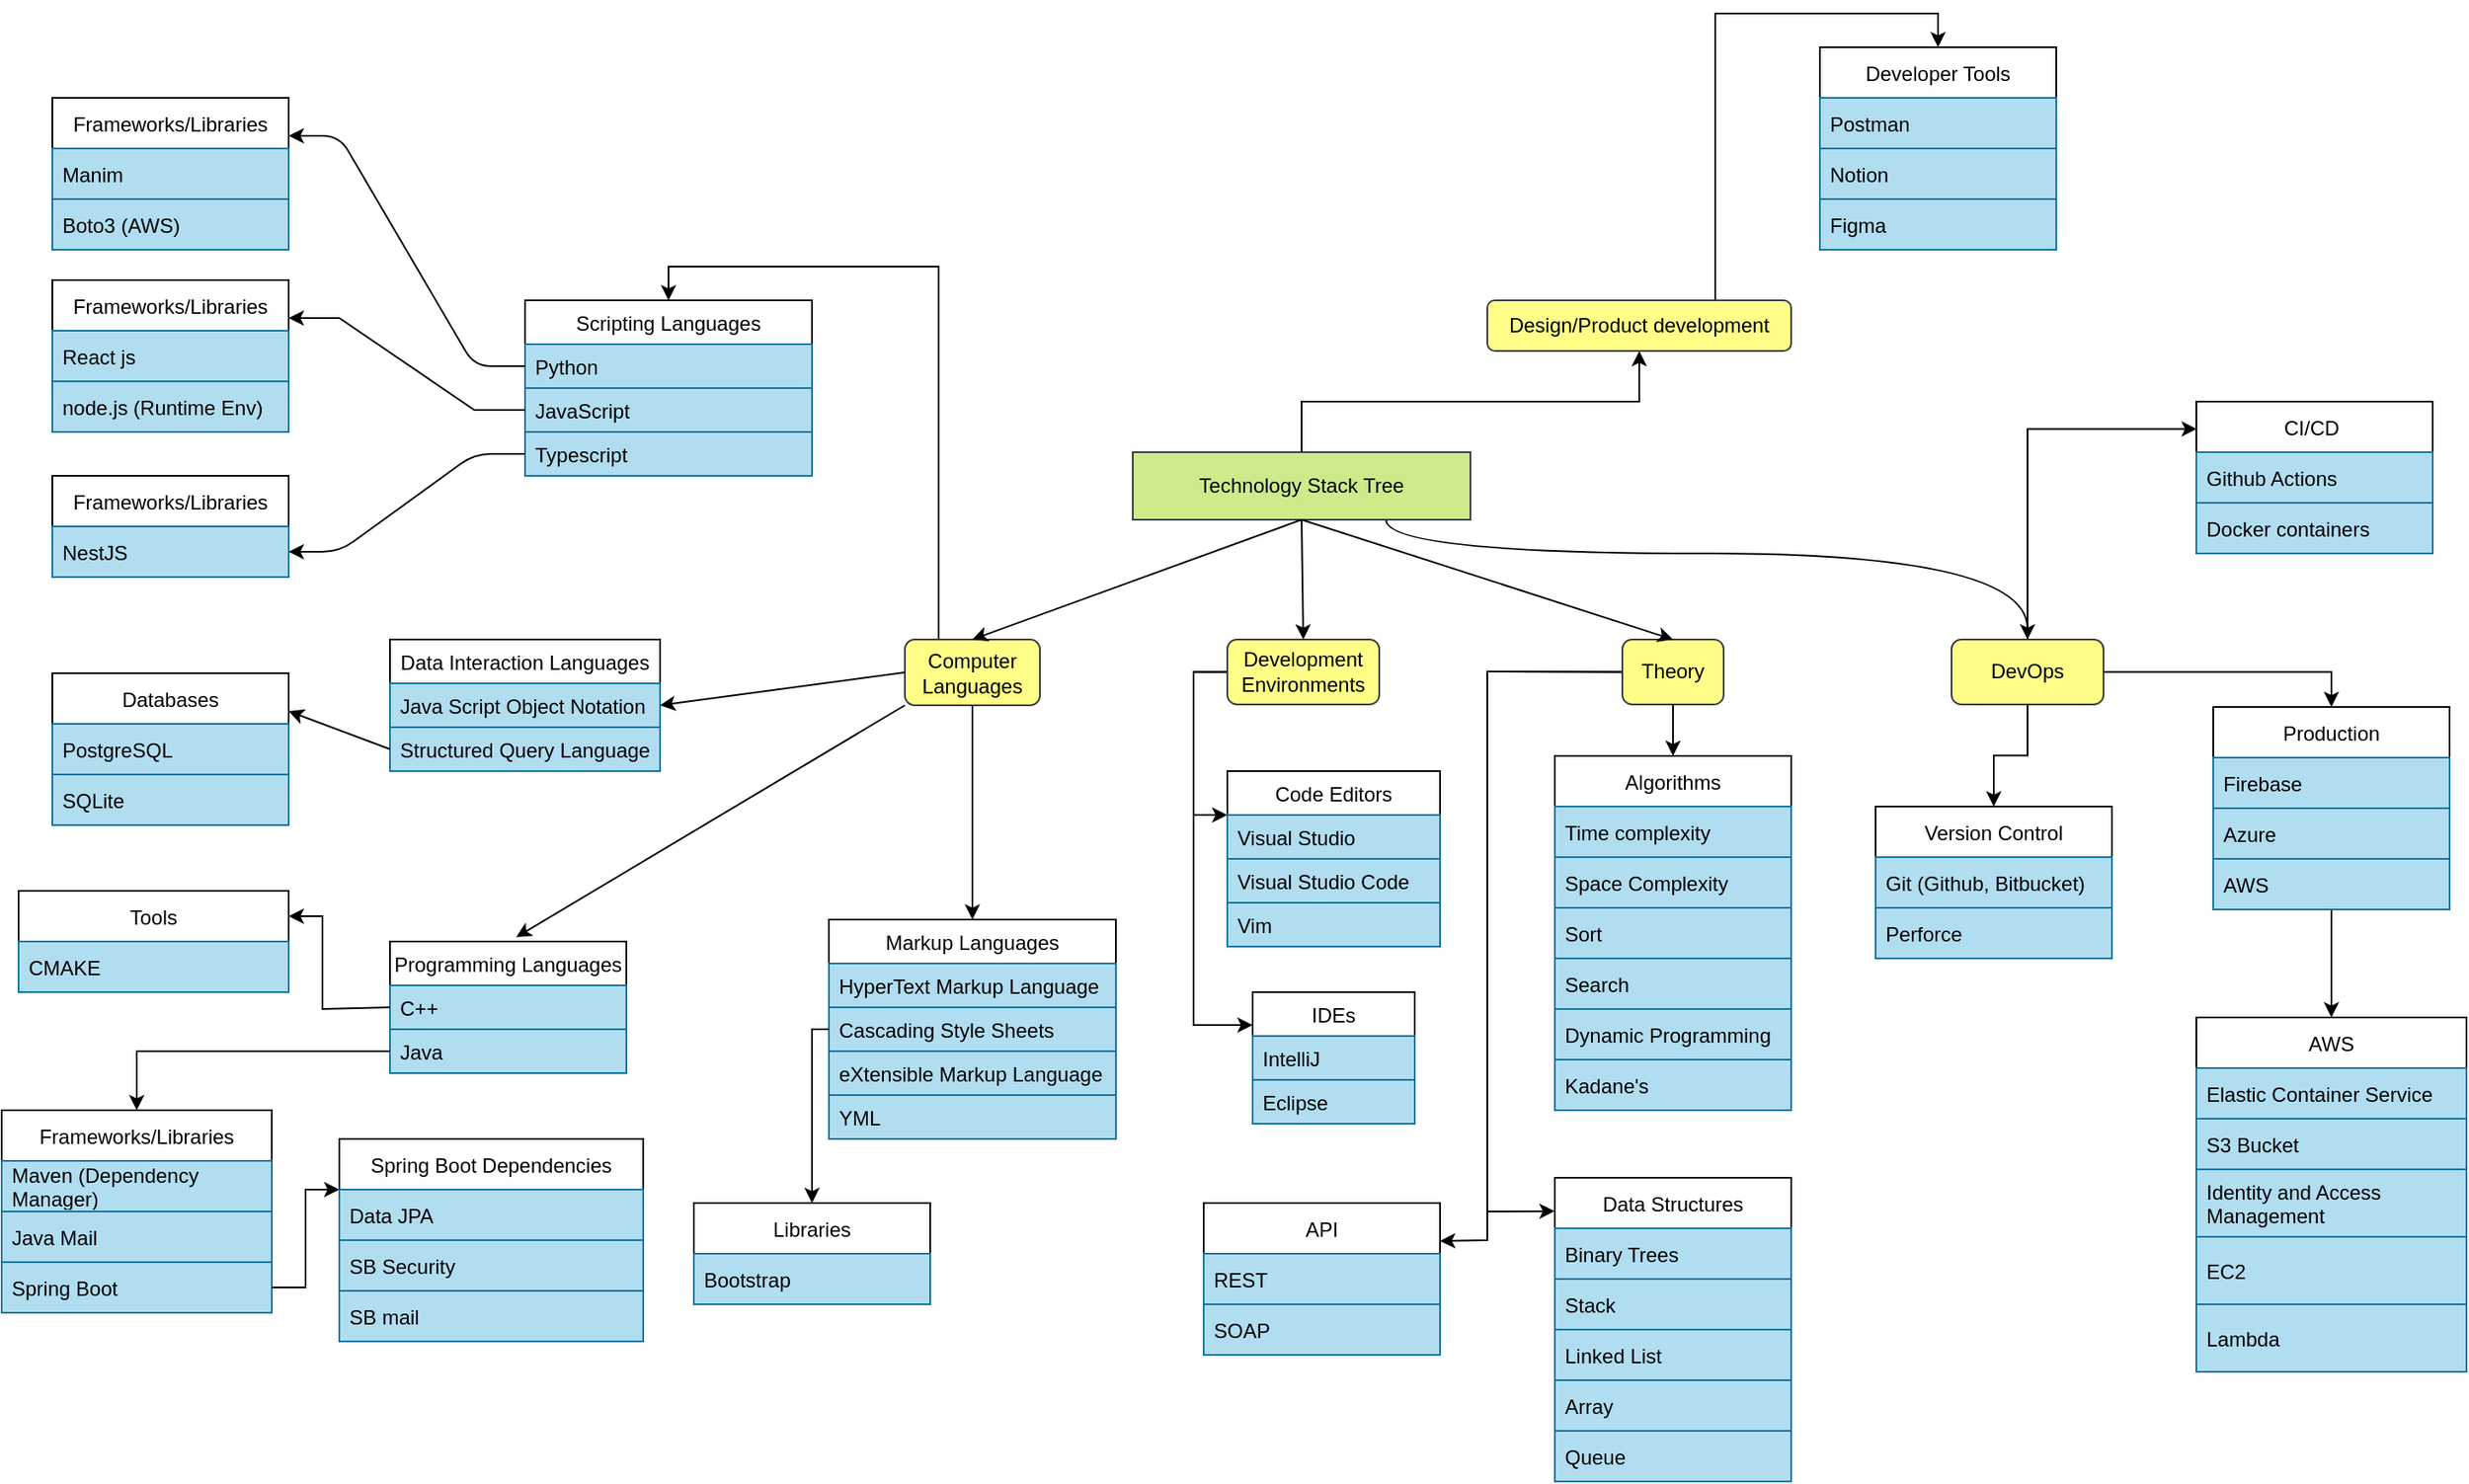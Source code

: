 <mxfile version="20.3.0" type="device"><diagram id="82N9MPrQVt-TY8bNo4nY" name="Page-1"><mxGraphModel dx="1709" dy="1717" grid="1" gridSize="10" guides="1" tooltips="1" connect="1" arrows="0" fold="1" page="1" pageScale="1" pageWidth="827" pageHeight="1169" background="#FFFFFF" math="0" shadow="0"><root><mxCell id="0"/><mxCell id="1" parent="0"/><mxCell id="26" style="rounded=0;html=1;exitX=0.75;exitY=1;exitDx=0;exitDy=0;entryX=0.5;entryY=0;entryDx=0;entryDy=0;edgeStyle=orthogonalEdgeStyle;elbow=vertical;curved=1;" parent="1" source="ViCr6zseQkDJl_1wnjuH-4" target="25" edge="1"><mxGeometry relative="1" as="geometry"><Array as="points"><mxPoint x="430" y="170"/><mxPoint x="810" y="170"/></Array></mxGeometry></mxCell><mxCell id="ulAnWEz5rECNQ_zxY7iB-58" style="edgeStyle=orthogonalEdgeStyle;rounded=0;orthogonalLoop=1;jettySize=auto;html=1;exitX=0.5;exitY=0;exitDx=0;exitDy=0;entryX=0.5;entryY=1;entryDx=0;entryDy=0;" edge="1" parent="1" source="ViCr6zseQkDJl_1wnjuH-4" target="ulAnWEz5rECNQ_zxY7iB-57"><mxGeometry relative="1" as="geometry"/></mxCell><mxCell id="ViCr6zseQkDJl_1wnjuH-4" value="Technology Stack Tree" style="rounded=0;whiteSpace=wrap;html=1;fillColor=#cdeb8b;strokeColor=#36393d;" parent="1" vertex="1"><mxGeometry x="280" y="110" width="200" height="40" as="geometry"/></mxCell><mxCell id="dfozAG4gXTokBSc6-j4C-2" value="Computer Languages" style="rounded=1;whiteSpace=wrap;html=1;fillColor=#ffff88;strokeColor=#36393d;" parent="1" vertex="1"><mxGeometry x="145" y="221" width="80" height="39" as="geometry"/></mxCell><mxCell id="GoO39RZeHmXej-0sUrcj-37" style="edgeStyle=orthogonalEdgeStyle;rounded=0;orthogonalLoop=1;jettySize=auto;html=1;exitX=0;exitY=0.5;exitDx=0;exitDy=0;entryX=0;entryY=0.25;entryDx=0;entryDy=0;" parent="1" source="dfozAG4gXTokBSc6-j4C-3" target="GoO39RZeHmXej-0sUrcj-29" edge="1"><mxGeometry relative="1" as="geometry"/></mxCell><mxCell id="GoO39RZeHmXej-0sUrcj-38" style="edgeStyle=orthogonalEdgeStyle;rounded=0;orthogonalLoop=1;jettySize=auto;html=1;exitX=0;exitY=0.5;exitDx=0;exitDy=0;entryX=0;entryY=0.25;entryDx=0;entryDy=0;" parent="1" source="dfozAG4gXTokBSc6-j4C-3" target="GoO39RZeHmXej-0sUrcj-26" edge="1"><mxGeometry relative="1" as="geometry"/></mxCell><mxCell id="dfozAG4gXTokBSc6-j4C-3" value="Development Environments" style="rounded=1;whiteSpace=wrap;html=1;fillColor=#ffff88;strokeColor=#36393d;" parent="1" vertex="1"><mxGeometry x="336" y="221" width="90" height="38.5" as="geometry"/></mxCell><mxCell id="dfozAG4gXTokBSc6-j4C-4" value="" style="endArrow=classic;html=1;rounded=0;entryX=0.5;entryY=0;entryDx=0;entryDy=0;exitX=0.5;exitY=1;exitDx=0;exitDy=0;" parent="1" source="ViCr6zseQkDJl_1wnjuH-4" target="dfozAG4gXTokBSc6-j4C-2" edge="1"><mxGeometry width="50" height="50" relative="1" as="geometry"><mxPoint x="390" y="240" as="sourcePoint"/><mxPoint x="440" y="190" as="targetPoint"/></mxGeometry></mxCell><mxCell id="GoO39RZeHmXej-0sUrcj-1" value="Markup Languages" style="swimlane;fontStyle=0;childLayout=stackLayout;horizontal=1;startSize=26;fillColor=default;horizontalStack=0;resizeParent=1;resizeParentMax=0;resizeLast=0;collapsible=1;marginBottom=0;" parent="1" vertex="1"><mxGeometry x="100" y="387" width="170" height="130" as="geometry"/></mxCell><mxCell id="GoO39RZeHmXej-0sUrcj-2" value="HyperText Markup Language" style="text;strokeColor=#10739e;fillColor=#b1ddf0;align=left;verticalAlign=top;spacingLeft=4;spacingRight=4;overflow=hidden;rotatable=0;points=[[0,0.5],[1,0.5]];portConstraint=eastwest;" parent="GoO39RZeHmXej-0sUrcj-1" vertex="1"><mxGeometry y="26" width="170" height="26" as="geometry"/></mxCell><mxCell id="GoO39RZeHmXej-0sUrcj-3" value="Cascading Style Sheets" style="text;strokeColor=#10739e;fillColor=#b1ddf0;align=left;verticalAlign=top;spacingLeft=4;spacingRight=4;overflow=hidden;rotatable=0;points=[[0,0.5],[1,0.5]];portConstraint=eastwest;" parent="GoO39RZeHmXej-0sUrcj-1" vertex="1"><mxGeometry y="52" width="170" height="26" as="geometry"/></mxCell><mxCell id="GoO39RZeHmXej-0sUrcj-4" value="eXtensible Markup Language" style="text;strokeColor=#10739e;fillColor=#b1ddf0;align=left;verticalAlign=top;spacingLeft=4;spacingRight=4;overflow=hidden;rotatable=0;points=[[0,0.5],[1,0.5]];portConstraint=eastwest;" parent="GoO39RZeHmXej-0sUrcj-1" vertex="1"><mxGeometry y="78" width="170" height="26" as="geometry"/></mxCell><mxCell id="85nemGaO7belz47YgRt_-84" value="YML" style="text;strokeColor=#10739e;fillColor=#b1ddf0;align=left;verticalAlign=top;spacingLeft=4;spacingRight=4;overflow=hidden;rotatable=0;points=[[0,0.5],[1,0.5]];portConstraint=eastwest;" parent="GoO39RZeHmXej-0sUrcj-1" vertex="1"><mxGeometry y="104" width="170" height="26" as="geometry"/></mxCell><mxCell id="GoO39RZeHmXej-0sUrcj-10" value="Programming Languages" style="swimlane;fontStyle=0;childLayout=stackLayout;horizontal=1;startSize=26;fillColor=default;horizontalStack=0;resizeParent=1;resizeParentMax=0;resizeLast=0;collapsible=1;marginBottom=0;" parent="1" vertex="1"><mxGeometry x="-160" y="400" width="140" height="78" as="geometry"><mxRectangle x="-60" y="300" width="170" height="26" as="alternateBounds"/></mxGeometry></mxCell><mxCell id="GoO39RZeHmXej-0sUrcj-11" value="C++" style="text;strokeColor=#10739e;fillColor=#b1ddf0;align=left;verticalAlign=top;spacingLeft=4;spacingRight=4;overflow=hidden;rotatable=0;points=[[0,0.5],[1,0.5]];portConstraint=eastwest;" parent="GoO39RZeHmXej-0sUrcj-10" vertex="1"><mxGeometry y="26" width="140" height="26" as="geometry"/></mxCell><mxCell id="GoO39RZeHmXej-0sUrcj-12" value="Java" style="text;strokeColor=#10739e;fillColor=#b1ddf0;align=left;verticalAlign=top;spacingLeft=4;spacingRight=4;overflow=hidden;rotatable=0;points=[[0,0.5],[1,0.5]];portConstraint=eastwest;" parent="GoO39RZeHmXej-0sUrcj-10" vertex="1"><mxGeometry y="52" width="140" height="26" as="geometry"/></mxCell><mxCell id="GoO39RZeHmXej-0sUrcj-14" value="Scripting Languages" style="swimlane;fontStyle=0;childLayout=stackLayout;horizontal=1;startSize=26;fillColor=default;horizontalStack=0;resizeParent=1;resizeParentMax=0;resizeLast=0;collapsible=1;marginBottom=0;" parent="1" vertex="1"><mxGeometry x="-80" y="20" width="170" height="104" as="geometry"/></mxCell><mxCell id="GoO39RZeHmXej-0sUrcj-15" value="Python" style="text;strokeColor=#10739e;fillColor=#b1ddf0;align=left;verticalAlign=top;spacingLeft=4;spacingRight=4;overflow=hidden;rotatable=0;points=[[0,0.5],[1,0.5]];portConstraint=eastwest;" parent="GoO39RZeHmXej-0sUrcj-14" vertex="1"><mxGeometry y="26" width="170" height="26" as="geometry"/></mxCell><mxCell id="GoO39RZeHmXej-0sUrcj-16" value="JavaScript" style="text;strokeColor=#10739e;fillColor=#b1ddf0;align=left;verticalAlign=top;spacingLeft=4;spacingRight=4;overflow=hidden;rotatable=0;points=[[0,0.5],[1,0.5]];portConstraint=eastwest;" parent="GoO39RZeHmXej-0sUrcj-14" vertex="1"><mxGeometry y="52" width="170" height="26" as="geometry"/></mxCell><mxCell id="11" value="Typescript" style="text;strokeColor=#10739e;fillColor=#b1ddf0;align=left;verticalAlign=top;spacingLeft=4;spacingRight=4;overflow=hidden;rotatable=0;points=[[0,0.5],[1,0.5]];portConstraint=eastwest;" parent="GoO39RZeHmXej-0sUrcj-14" vertex="1"><mxGeometry y="78" width="170" height="26" as="geometry"/></mxCell><mxCell id="GoO39RZeHmXej-0sUrcj-21" value="Data Interaction Languages" style="swimlane;fontStyle=0;childLayout=stackLayout;horizontal=1;startSize=26;fillColor=default;horizontalStack=0;resizeParent=1;resizeParentMax=0;resizeLast=0;collapsible=1;marginBottom=0;" parent="1" vertex="1"><mxGeometry x="-160" y="221" width="160" height="78" as="geometry"/></mxCell><mxCell id="GoO39RZeHmXej-0sUrcj-22" value="Java Script Object Notation" style="text;strokeColor=#10739e;fillColor=#b1ddf0;align=left;verticalAlign=top;spacingLeft=4;spacingRight=4;overflow=hidden;rotatable=0;points=[[0,0.5],[1,0.5]];portConstraint=eastwest;" parent="GoO39RZeHmXej-0sUrcj-21" vertex="1"><mxGeometry y="26" width="160" height="26" as="geometry"/></mxCell><mxCell id="GoO39RZeHmXej-0sUrcj-25" value="Structured Query Language" style="text;strokeColor=#10739e;fillColor=#b1ddf0;align=left;verticalAlign=top;spacingLeft=4;spacingRight=4;overflow=hidden;rotatable=0;points=[[0,0.5],[1,0.5]];portConstraint=eastwest;" parent="GoO39RZeHmXej-0sUrcj-21" vertex="1"><mxGeometry y="52" width="160" height="26" as="geometry"/></mxCell><mxCell id="GoO39RZeHmXej-0sUrcj-26" value="IDEs" style="swimlane;fontStyle=0;childLayout=stackLayout;horizontal=1;startSize=26;fillColor=default;horizontalStack=0;resizeParent=1;resizeParentMax=0;resizeLast=0;collapsible=1;marginBottom=0;" parent="1" vertex="1"><mxGeometry x="351" y="430" width="96" height="78" as="geometry"><mxRectangle x="-60" y="300" width="170" height="26" as="alternateBounds"/></mxGeometry></mxCell><mxCell id="GoO39RZeHmXej-0sUrcj-27" value="IntelliJ" style="text;strokeColor=#10739e;fillColor=#b1ddf0;align=left;verticalAlign=top;spacingLeft=4;spacingRight=4;overflow=hidden;rotatable=0;points=[[0,0.5],[1,0.5]];portConstraint=eastwest;" parent="GoO39RZeHmXej-0sUrcj-26" vertex="1"><mxGeometry y="26" width="96" height="26" as="geometry"/></mxCell><mxCell id="GoO39RZeHmXej-0sUrcj-28" value="Eclipse" style="text;strokeColor=#10739e;fillColor=#b1ddf0;align=left;verticalAlign=top;spacingLeft=4;spacingRight=4;overflow=hidden;rotatable=0;points=[[0,0.5],[1,0.5]];portConstraint=eastwest;" parent="GoO39RZeHmXej-0sUrcj-26" vertex="1"><mxGeometry y="52" width="96" height="26" as="geometry"/></mxCell><mxCell id="GoO39RZeHmXej-0sUrcj-29" value="Code Editors" style="swimlane;fontStyle=0;childLayout=stackLayout;horizontal=1;startSize=26;fillColor=default;horizontalStack=0;resizeParent=1;resizeParentMax=0;resizeLast=0;collapsible=1;marginBottom=0;" parent="1" vertex="1"><mxGeometry x="336" y="299" width="126" height="104" as="geometry"><mxRectangle x="-60" y="300" width="170" height="26" as="alternateBounds"/></mxGeometry></mxCell><mxCell id="GoO39RZeHmXej-0sUrcj-30" value="Visual Studio" style="text;strokeColor=#10739e;fillColor=#b1ddf0;align=left;verticalAlign=top;spacingLeft=4;spacingRight=4;overflow=hidden;rotatable=0;points=[[0,0.5],[1,0.5]];portConstraint=eastwest;" parent="GoO39RZeHmXej-0sUrcj-29" vertex="1"><mxGeometry y="26" width="126" height="26" as="geometry"/></mxCell><mxCell id="85nemGaO7belz47YgRt_-109" value="Visual Studio Code" style="text;strokeColor=#10739e;fillColor=#b1ddf0;align=left;verticalAlign=top;spacingLeft=4;spacingRight=4;overflow=hidden;rotatable=0;points=[[0,0.5],[1,0.5]];portConstraint=eastwest;" parent="GoO39RZeHmXej-0sUrcj-29" vertex="1"><mxGeometry y="52" width="126" height="26" as="geometry"/></mxCell><mxCell id="57" value="Vim" style="text;strokeColor=#10739e;fillColor=#b1ddf0;align=left;verticalAlign=top;spacingLeft=4;spacingRight=4;overflow=hidden;rotatable=0;points=[[0,0.5],[1,0.5]];portConstraint=eastwest;" parent="GoO39RZeHmXej-0sUrcj-29" vertex="1"><mxGeometry y="78" width="126" height="26" as="geometry"/></mxCell><mxCell id="GoO39RZeHmXej-0sUrcj-32" value="" style="endArrow=classic;html=1;rounded=0;exitX=0.5;exitY=1;exitDx=0;exitDy=0;entryX=0.5;entryY=0;entryDx=0;entryDy=0;" parent="1" source="ViCr6zseQkDJl_1wnjuH-4" target="dfozAG4gXTokBSc6-j4C-3" edge="1"><mxGeometry width="50" height="50" relative="1" as="geometry"><mxPoint x="600" y="350" as="sourcePoint"/><mxPoint x="650" y="300" as="targetPoint"/></mxGeometry></mxCell><mxCell id="GoO39RZeHmXej-0sUrcj-33" value="Theory" style="rounded=1;whiteSpace=wrap;html=1;fillColor=#ffff88;strokeColor=#36393d;" parent="1" vertex="1"><mxGeometry x="570" y="221" width="60" height="38.5" as="geometry"/></mxCell><mxCell id="GoO39RZeHmXej-0sUrcj-36" value="" style="endArrow=classic;html=1;rounded=0;exitX=0.5;exitY=1;exitDx=0;exitDy=0;entryX=0.5;entryY=0;entryDx=0;entryDy=0;" parent="1" source="ViCr6zseQkDJl_1wnjuH-4" target="GoO39RZeHmXej-0sUrcj-33" edge="1"><mxGeometry width="50" height="50" relative="1" as="geometry"><mxPoint x="640" y="340" as="sourcePoint"/><mxPoint x="690" y="290" as="targetPoint"/></mxGeometry></mxCell><mxCell id="GoO39RZeHmXej-0sUrcj-46" value="Algorithms" style="swimlane;fontStyle=0;childLayout=stackLayout;horizontal=1;startSize=30;horizontalStack=0;resizeParent=1;resizeParentMax=0;resizeLast=0;collapsible=1;marginBottom=0;fillColor=default;" parent="1" vertex="1"><mxGeometry x="530" y="290" width="140" height="210" as="geometry"/></mxCell><mxCell id="85nemGaO7belz47YgRt_-94" value="Time complexity" style="text;strokeColor=#10739e;fillColor=#b1ddf0;align=left;verticalAlign=middle;spacingLeft=4;spacingRight=4;overflow=hidden;points=[[0,0.5],[1,0.5]];portConstraint=eastwest;rotatable=0;" parent="GoO39RZeHmXej-0sUrcj-46" vertex="1"><mxGeometry y="30" width="140" height="30" as="geometry"/></mxCell><mxCell id="85nemGaO7belz47YgRt_-95" value="Space Complexity" style="text;strokeColor=#10739e;fillColor=#b1ddf0;align=left;verticalAlign=middle;spacingLeft=4;spacingRight=4;overflow=hidden;points=[[0,0.5],[1,0.5]];portConstraint=eastwest;rotatable=0;" parent="GoO39RZeHmXej-0sUrcj-46" vertex="1"><mxGeometry y="60" width="140" height="30" as="geometry"/></mxCell><mxCell id="GoO39RZeHmXej-0sUrcj-47" value="Sort" style="text;strokeColor=#10739e;fillColor=#b1ddf0;align=left;verticalAlign=middle;spacingLeft=4;spacingRight=4;overflow=hidden;points=[[0,0.5],[1,0.5]];portConstraint=eastwest;rotatable=0;" parent="GoO39RZeHmXej-0sUrcj-46" vertex="1"><mxGeometry y="90" width="140" height="30" as="geometry"/></mxCell><mxCell id="GoO39RZeHmXej-0sUrcj-48" value="Search" style="text;strokeColor=#10739e;fillColor=#b1ddf0;align=left;verticalAlign=middle;spacingLeft=4;spacingRight=4;overflow=hidden;points=[[0,0.5],[1,0.5]];portConstraint=eastwest;rotatable=0;" parent="GoO39RZeHmXej-0sUrcj-46" vertex="1"><mxGeometry y="120" width="140" height="30" as="geometry"/></mxCell><mxCell id="85nemGaO7belz47YgRt_-91" value="Dynamic Programming" style="text;strokeColor=#10739e;fillColor=#b1ddf0;align=left;verticalAlign=middle;spacingLeft=4;spacingRight=4;overflow=hidden;points=[[0,0.5],[1,0.5]];portConstraint=eastwest;rotatable=0;" parent="GoO39RZeHmXej-0sUrcj-46" vertex="1"><mxGeometry y="150" width="140" height="30" as="geometry"/></mxCell><mxCell id="85nemGaO7belz47YgRt_-93" value="Kadane's" style="text;strokeColor=#10739e;fillColor=#b1ddf0;align=left;verticalAlign=middle;spacingLeft=4;spacingRight=4;overflow=hidden;points=[[0,0.5],[1,0.5]];portConstraint=eastwest;rotatable=0;" parent="GoO39RZeHmXej-0sUrcj-46" vertex="1"><mxGeometry y="180" width="140" height="30" as="geometry"/></mxCell><mxCell id="GoO39RZeHmXej-0sUrcj-50" value="Data Structures" style="swimlane;fontStyle=0;childLayout=stackLayout;horizontal=1;startSize=30;horizontalStack=0;resizeParent=1;resizeParentMax=0;resizeLast=0;collapsible=1;marginBottom=0;fillColor=default;" parent="1" vertex="1"><mxGeometry x="530" y="540" width="140" height="180" as="geometry"/></mxCell><mxCell id="GoO39RZeHmXej-0sUrcj-51" value="Binary Trees" style="text;strokeColor=#10739e;fillColor=#b1ddf0;align=left;verticalAlign=middle;spacingLeft=4;spacingRight=4;overflow=hidden;points=[[0,0.5],[1,0.5]];portConstraint=eastwest;rotatable=0;" parent="GoO39RZeHmXej-0sUrcj-50" vertex="1"><mxGeometry y="30" width="140" height="30" as="geometry"/></mxCell><mxCell id="GoO39RZeHmXej-0sUrcj-52" value="Stack" style="text;strokeColor=#10739e;fillColor=#b1ddf0;align=left;verticalAlign=middle;spacingLeft=4;spacingRight=4;overflow=hidden;points=[[0,0.5],[1,0.5]];portConstraint=eastwest;rotatable=0;" parent="GoO39RZeHmXej-0sUrcj-50" vertex="1"><mxGeometry y="60" width="140" height="30" as="geometry"/></mxCell><mxCell id="dSPcc815HP0nBbHqQ32k-57" value="Linked List" style="text;strokeColor=#10739e;fillColor=#b1ddf0;align=left;verticalAlign=middle;spacingLeft=4;spacingRight=4;overflow=hidden;points=[[0,0.5],[1,0.5]];portConstraint=eastwest;rotatable=0;" parent="GoO39RZeHmXej-0sUrcj-50" vertex="1"><mxGeometry y="90" width="140" height="30" as="geometry"/></mxCell><mxCell id="dSPcc815HP0nBbHqQ32k-58" value="Array" style="text;strokeColor=#10739e;fillColor=#b1ddf0;align=left;verticalAlign=middle;spacingLeft=4;spacingRight=4;overflow=hidden;points=[[0,0.5],[1,0.5]];portConstraint=eastwest;rotatable=0;" parent="GoO39RZeHmXej-0sUrcj-50" vertex="1"><mxGeometry y="120" width="140" height="30" as="geometry"/></mxCell><mxCell id="85nemGaO7belz47YgRt_-90" value="Queue" style="text;strokeColor=#10739e;fillColor=#b1ddf0;align=left;verticalAlign=middle;spacingLeft=4;spacingRight=4;overflow=hidden;points=[[0,0.5],[1,0.5]];portConstraint=eastwest;rotatable=0;" parent="GoO39RZeHmXej-0sUrcj-50" vertex="1"><mxGeometry y="150" width="140" height="30" as="geometry"/></mxCell><mxCell id="U4XqfYMalwHuheduYEKG-2" value="" style="endArrow=classic;html=1;rounded=0;exitX=0;exitY=0.5;exitDx=0;exitDy=0;entryX=1;entryY=0.5;entryDx=0;entryDy=0;" parent="1" source="dfozAG4gXTokBSc6-j4C-2" target="GoO39RZeHmXej-0sUrcj-22" edge="1"><mxGeometry width="50" height="50" relative="1" as="geometry"><mxPoint x="172.5" y="240" as="sourcePoint"/><mxPoint x="90" y="190" as="targetPoint"/></mxGeometry></mxCell><mxCell id="U4XqfYMalwHuheduYEKG-3" value="" style="endArrow=classic;html=1;rounded=0;exitX=0;exitY=1;exitDx=0;exitDy=0;entryX=0.534;entryY=-0.033;entryDx=0;entryDy=0;entryPerimeter=0;" parent="1" source="dfozAG4gXTokBSc6-j4C-2" target="GoO39RZeHmXej-0sUrcj-10" edge="1"><mxGeometry width="50" height="50" relative="1" as="geometry"><mxPoint x="300" y="250" as="sourcePoint"/><mxPoint x="350" y="200" as="targetPoint"/></mxGeometry></mxCell><mxCell id="U4XqfYMalwHuheduYEKG-4" value="" style="endArrow=classic;html=1;rounded=0;exitX=0.5;exitY=1;exitDx=0;exitDy=0;entryX=0.5;entryY=0;entryDx=0;entryDy=0;" parent="1" source="dfozAG4gXTokBSc6-j4C-2" target="GoO39RZeHmXej-0sUrcj-1" edge="1"><mxGeometry width="50" height="50" relative="1" as="geometry"><mxPoint x="300" y="250" as="sourcePoint"/><mxPoint x="350" y="200" as="targetPoint"/></mxGeometry></mxCell><mxCell id="2" style="edgeStyle=entityRelationEdgeStyle;html=1;exitX=0;exitY=0.5;exitDx=0;exitDy=0;entryX=1;entryY=0.25;entryDx=0;entryDy=0;elbow=vertical;" parent="1" source="GoO39RZeHmXej-0sUrcj-15" target="3" edge="1"><mxGeometry relative="1" as="geometry"><mxPoint x="-120" y="138.75" as="targetPoint"/></mxGeometry></mxCell><mxCell id="3" value="Frameworks/Libraries" style="swimlane;fontStyle=0;childLayout=stackLayout;horizontal=1;startSize=30;horizontalStack=0;resizeParent=1;resizeParentMax=0;resizeLast=0;collapsible=1;marginBottom=0;" parent="1" vertex="1"><mxGeometry x="-360" y="-100" width="140" height="90" as="geometry"/></mxCell><mxCell id="4" value="Manim" style="text;strokeColor=#10739e;fillColor=#b1ddf0;align=left;verticalAlign=middle;spacingLeft=4;spacingRight=4;overflow=hidden;points=[[0,0.5],[1,0.5]];portConstraint=eastwest;rotatable=0;" parent="3" vertex="1"><mxGeometry y="30" width="140" height="30" as="geometry"/></mxCell><mxCell id="6" value="Boto3 (AWS)" style="text;strokeColor=#10739e;fillColor=#b1ddf0;align=left;verticalAlign=middle;spacingLeft=4;spacingRight=4;overflow=hidden;points=[[0,0.5],[1,0.5]];portConstraint=eastwest;rotatable=0;" parent="3" vertex="1"><mxGeometry y="60" width="140" height="30" as="geometry"/></mxCell><mxCell id="7" value="Frameworks/Libraries" style="swimlane;fontStyle=0;childLayout=stackLayout;horizontal=1;startSize=30;horizontalStack=0;resizeParent=1;resizeParentMax=0;resizeLast=0;collapsible=1;marginBottom=0;" parent="1" vertex="1"><mxGeometry x="-360" y="8" width="140" height="90" as="geometry"/></mxCell><mxCell id="8" value="React js" style="text;strokeColor=#10739e;fillColor=#b1ddf0;align=left;verticalAlign=middle;spacingLeft=4;spacingRight=4;overflow=hidden;points=[[0,0.5],[1,0.5]];portConstraint=eastwest;rotatable=0;" parent="7" vertex="1"><mxGeometry y="30" width="140" height="30" as="geometry"/></mxCell><mxCell id="9" value="node.js (Runtime Env)" style="text;strokeColor=#10739e;fillColor=#b1ddf0;align=left;verticalAlign=middle;spacingLeft=4;spacingRight=4;overflow=hidden;points=[[0,0.5],[1,0.5]];portConstraint=eastwest;rotatable=0;" parent="7" vertex="1"><mxGeometry y="60" width="140" height="30" as="geometry"/></mxCell><mxCell id="15" style="edgeStyle=orthogonalEdgeStyle;rounded=0;orthogonalLoop=1;jettySize=auto;html=1;exitX=0.25;exitY=0;exitDx=0;exitDy=0;entryX=0.5;entryY=0;entryDx=0;entryDy=0;" parent="1" source="dfozAG4gXTokBSc6-j4C-2" target="GoO39RZeHmXej-0sUrcj-14" edge="1"><mxGeometry relative="1" as="geometry"><mxPoint x="170" y="10.0" as="sourcePoint"/><mxPoint x="186" y="204.5" as="targetPoint"/></mxGeometry></mxCell><mxCell id="16" style="edgeStyle=entityRelationEdgeStyle;html=1;exitX=0;exitY=0.5;exitDx=0;exitDy=0;entryX=1;entryY=0.25;entryDx=0;entryDy=0;rounded=0;" parent="1" source="GoO39RZeHmXej-0sUrcj-16" target="7" edge="1"><mxGeometry relative="1" as="geometry"/></mxCell><mxCell id="17" value="Frameworks/Libraries" style="swimlane;fontStyle=0;childLayout=stackLayout;horizontal=1;startSize=30;horizontalStack=0;resizeParent=1;resizeParentMax=0;resizeLast=0;collapsible=1;marginBottom=0;" parent="1" vertex="1"><mxGeometry x="-360" y="124" width="140" height="60" as="geometry"/></mxCell><mxCell id="18" value="NestJS" style="text;strokeColor=#10739e;fillColor=#b1ddf0;align=left;verticalAlign=middle;spacingLeft=4;spacingRight=4;overflow=hidden;points=[[0,0.5],[1,0.5]];portConstraint=eastwest;rotatable=0;" parent="17" vertex="1"><mxGeometry y="30" width="140" height="30" as="geometry"/></mxCell><mxCell id="20" style="edgeStyle=entityRelationEdgeStyle;rounded=1;html=1;exitX=0;exitY=0.5;exitDx=0;exitDy=0;entryX=1;entryY=0.75;entryDx=0;entryDy=0;" parent="1" source="11" target="17" edge="1"><mxGeometry relative="1" as="geometry"/></mxCell><mxCell id="21" value="Frameworks/Libraries" style="swimlane;fontStyle=0;childLayout=stackLayout;horizontal=1;startSize=30;horizontalStack=0;resizeParent=1;resizeParentMax=0;resizeLast=0;collapsible=1;marginBottom=0;" parent="1" vertex="1"><mxGeometry x="-390" y="500" width="160" height="120" as="geometry"/></mxCell><mxCell id="22" value="Maven (Dependency&#10;Manager)" style="text;strokeColor=#10739e;fillColor=#b1ddf0;align=left;verticalAlign=middle;spacingLeft=4;spacingRight=4;overflow=hidden;points=[[0,0.5],[1,0.5]];portConstraint=eastwest;rotatable=0;" parent="21" vertex="1"><mxGeometry y="30" width="160" height="30" as="geometry"/></mxCell><mxCell id="85nemGaO7belz47YgRt_-103" value="Java Mail" style="text;strokeColor=#10739e;fillColor=#b1ddf0;align=left;verticalAlign=middle;spacingLeft=4;spacingRight=4;overflow=hidden;points=[[0,0.5],[1,0.5]];portConstraint=eastwest;rotatable=0;" parent="21" vertex="1"><mxGeometry y="60" width="160" height="30" as="geometry"/></mxCell><mxCell id="fCYjr_BEnUH02GweKPSR-58" value="Spring Boot" style="text;strokeColor=#10739e;fillColor=#b1ddf0;align=left;verticalAlign=middle;spacingLeft=4;spacingRight=4;overflow=hidden;points=[[0,0.5],[1,0.5]];portConstraint=eastwest;rotatable=0;" parent="21" vertex="1"><mxGeometry y="90" width="160" height="30" as="geometry"/></mxCell><mxCell id="ulAnWEz5rECNQ_zxY7iB-70" style="edgeStyle=orthogonalEdgeStyle;rounded=0;orthogonalLoop=1;jettySize=auto;html=1;exitX=1;exitY=0.5;exitDx=0;exitDy=0;entryX=0.5;entryY=0;entryDx=0;entryDy=0;" edge="1" parent="1" source="25" target="27"><mxGeometry relative="1" as="geometry"/></mxCell><mxCell id="ulAnWEz5rECNQ_zxY7iB-71" style="edgeStyle=orthogonalEdgeStyle;rounded=0;orthogonalLoop=1;jettySize=auto;html=1;exitX=0.5;exitY=1;exitDx=0;exitDy=0;entryX=0.5;entryY=0;entryDx=0;entryDy=0;" edge="1" parent="1" source="25" target="30"><mxGeometry relative="1" as="geometry"/></mxCell><mxCell id="ulAnWEz5rECNQ_zxY7iB-72" style="edgeStyle=orthogonalEdgeStyle;rounded=0;orthogonalLoop=1;jettySize=auto;html=1;exitX=0.5;exitY=0;exitDx=0;exitDy=0;entryX=0.002;entryY=0.18;entryDx=0;entryDy=0;entryPerimeter=0;" edge="1" parent="1" source="25" target="85nemGaO7belz47YgRt_-104"><mxGeometry relative="1" as="geometry"/></mxCell><mxCell id="25" value="DevOps" style="rounded=1;whiteSpace=wrap;html=1;fillColor=#ffff88;strokeColor=#36393d;" parent="1" vertex="1"><mxGeometry x="765" y="221" width="90" height="38.5" as="geometry"/></mxCell><mxCell id="ulAnWEz5rECNQ_zxY7iB-63" style="edgeStyle=orthogonalEdgeStyle;rounded=0;orthogonalLoop=1;jettySize=auto;html=1;exitX=0.5;exitY=1;exitDx=0;exitDy=0;entryX=0.5;entryY=0;entryDx=0;entryDy=0;" edge="1" parent="1" source="27" target="85nemGaO7belz47YgRt_-78"><mxGeometry relative="1" as="geometry"/></mxCell><mxCell id="27" value="Production" style="swimlane;fontStyle=0;childLayout=stackLayout;horizontal=1;startSize=30;horizontalStack=0;resizeParent=1;resizeParentMax=0;resizeLast=0;collapsible=1;marginBottom=0;fillColor=default;" parent="1" vertex="1"><mxGeometry x="920" y="261" width="140" height="120" as="geometry"/></mxCell><mxCell id="28" value="Firebase    " style="text;strokeColor=#10739e;fillColor=#b1ddf0;align=left;verticalAlign=middle;spacingLeft=4;spacingRight=4;overflow=hidden;points=[[0,0.5],[1,0.5]];portConstraint=eastwest;rotatable=0;" parent="27" vertex="1"><mxGeometry y="30" width="140" height="30" as="geometry"/></mxCell><mxCell id="29" value="Azure" style="text;strokeColor=#10739e;fillColor=#b1ddf0;align=left;verticalAlign=middle;spacingLeft=4;spacingRight=4;overflow=hidden;points=[[0,0.5],[1,0.5]];portConstraint=eastwest;rotatable=0;" parent="27" vertex="1"><mxGeometry y="60" width="140" height="30" as="geometry"/></mxCell><mxCell id="85nemGaO7belz47YgRt_-59" value="AWS" style="text;strokeColor=#10739e;fillColor=#b1ddf0;align=left;verticalAlign=middle;spacingLeft=4;spacingRight=4;overflow=hidden;points=[[0,0.5],[1,0.5]];portConstraint=eastwest;rotatable=0;" parent="27" vertex="1"><mxGeometry y="90" width="140" height="30" as="geometry"/></mxCell><mxCell id="30" value="Version Control" style="swimlane;fontStyle=0;childLayout=stackLayout;horizontal=1;startSize=30;horizontalStack=0;resizeParent=1;resizeParentMax=0;resizeLast=0;collapsible=1;marginBottom=0;fillColor=default;" parent="1" vertex="1"><mxGeometry x="720" y="320" width="140" height="90" as="geometry"/></mxCell><mxCell id="31" value="Git (Github, Bitbucket)" style="text;strokeColor=#10739e;fillColor=#b1ddf0;align=left;verticalAlign=middle;spacingLeft=4;spacingRight=4;overflow=hidden;points=[[0,0.5],[1,0.5]];portConstraint=eastwest;rotatable=0;" parent="30" vertex="1"><mxGeometry y="30" width="140" height="30" as="geometry"/></mxCell><mxCell id="85nemGaO7belz47YgRt_-61" value="Perforce" style="text;strokeColor=#10739e;fillColor=#b1ddf0;align=left;verticalAlign=middle;spacingLeft=4;spacingRight=4;overflow=hidden;points=[[0,0.5],[1,0.5]];portConstraint=eastwest;rotatable=0;" parent="30" vertex="1"><mxGeometry y="60" width="140" height="30" as="geometry"/></mxCell><mxCell id="41" value="Databases" style="swimlane;fontStyle=0;childLayout=stackLayout;horizontal=1;startSize=30;horizontalStack=0;resizeParent=1;resizeParentMax=0;resizeLast=0;collapsible=1;marginBottom=0;" parent="1" vertex="1"><mxGeometry x="-360" y="241" width="140" height="90" as="geometry"/></mxCell><mxCell id="42" value="PostgreSQL" style="text;strokeColor=#10739e;fillColor=#b1ddf0;align=left;verticalAlign=middle;spacingLeft=4;spacingRight=4;overflow=hidden;points=[[0,0.5],[1,0.5]];portConstraint=eastwest;rotatable=0;" parent="41" vertex="1"><mxGeometry y="30" width="140" height="30" as="geometry"/></mxCell><mxCell id="44" value="SQLite" style="text;strokeColor=#10739e;fillColor=#b1ddf0;align=left;verticalAlign=middle;spacingLeft=4;spacingRight=4;overflow=hidden;points=[[0,0.5],[1,0.5]];portConstraint=eastwest;rotatable=0;" parent="41" vertex="1"><mxGeometry y="60" width="140" height="30" as="geometry"/></mxCell><mxCell id="43" style="rounded=0;html=1;exitX=0;exitY=0.5;exitDx=0;exitDy=0;entryX=1;entryY=0.25;entryDx=0;entryDy=0;" parent="1" source="GoO39RZeHmXej-0sUrcj-25" target="41" edge="1"><mxGeometry relative="1" as="geometry"/></mxCell><mxCell id="46" value="API" style="swimlane;fontStyle=0;childLayout=stackLayout;horizontal=1;startSize=30;horizontalStack=0;resizeParent=1;resizeParentMax=0;resizeLast=0;collapsible=1;marginBottom=0;fillColor=default;" parent="1" vertex="1"><mxGeometry x="322" y="555" width="140" height="90" as="geometry"/></mxCell><mxCell id="47" value="REST" style="text;strokeColor=#10739e;fillColor=#b1ddf0;align=left;verticalAlign=middle;spacingLeft=4;spacingRight=4;overflow=hidden;points=[[0,0.5],[1,0.5]];portConstraint=eastwest;rotatable=0;" parent="46" vertex="1"><mxGeometry y="30" width="140" height="30" as="geometry"/></mxCell><mxCell id="48" value="SOAP" style="text;strokeColor=#10739e;fillColor=#b1ddf0;align=left;verticalAlign=middle;spacingLeft=4;spacingRight=4;overflow=hidden;points=[[0,0.5],[1,0.5]];portConstraint=eastwest;rotatable=0;" parent="46" vertex="1"><mxGeometry y="60" width="140" height="30" as="geometry"/></mxCell><mxCell id="52" value="Libraries" style="swimlane;fontStyle=0;childLayout=stackLayout;horizontal=1;startSize=30;horizontalStack=0;resizeParent=1;resizeParentMax=0;resizeLast=0;collapsible=1;marginBottom=0;" parent="1" vertex="1"><mxGeometry x="20" y="555" width="140" height="60" as="geometry"/></mxCell><mxCell id="53" value="Bootstrap" style="text;strokeColor=#10739e;fillColor=#b1ddf0;align=left;verticalAlign=middle;spacingLeft=4;spacingRight=4;overflow=hidden;points=[[0,0.5],[1,0.5]];portConstraint=eastwest;rotatable=0;" parent="52" vertex="1"><mxGeometry y="30" width="140" height="30" as="geometry"/></mxCell><mxCell id="54" style="edgeStyle=orthogonalEdgeStyle;rounded=0;html=1;exitX=0;exitY=0.5;exitDx=0;exitDy=0;entryX=0.5;entryY=0;entryDx=0;entryDy=0;" parent="1" source="GoO39RZeHmXej-0sUrcj-3" target="52" edge="1"><mxGeometry relative="1" as="geometry"/></mxCell><mxCell id="85nemGaO7belz47YgRt_-78" value="AWS" style="swimlane;fontStyle=0;childLayout=stackLayout;horizontal=1;startSize=30;horizontalStack=0;resizeParent=1;resizeParentMax=0;resizeLast=0;collapsible=1;marginBottom=0;fillColor=default;" parent="1" vertex="1"><mxGeometry x="910" y="445" width="160" height="210" as="geometry"/></mxCell><mxCell id="85nemGaO7belz47YgRt_-79" value="Elastic Container Service    " style="text;strokeColor=#10739e;fillColor=#b1ddf0;align=left;verticalAlign=middle;spacingLeft=4;spacingRight=4;overflow=hidden;points=[[0,0.5],[1,0.5]];portConstraint=eastwest;rotatable=0;" parent="85nemGaO7belz47YgRt_-78" vertex="1"><mxGeometry y="30" width="160" height="30" as="geometry"/></mxCell><mxCell id="85nemGaO7belz47YgRt_-80" value="S3 Bucket" style="text;strokeColor=#10739e;fillColor=#b1ddf0;align=left;verticalAlign=middle;spacingLeft=4;spacingRight=4;overflow=hidden;points=[[0,0.5],[1,0.5]];portConstraint=eastwest;rotatable=0;" parent="85nemGaO7belz47YgRt_-78" vertex="1"><mxGeometry y="60" width="160" height="30" as="geometry"/></mxCell><mxCell id="85nemGaO7belz47YgRt_-81" value="Identity and Access &#10;Management" style="text;strokeColor=#10739e;fillColor=#b1ddf0;align=left;verticalAlign=middle;spacingLeft=4;spacingRight=4;overflow=hidden;points=[[0,0.5],[1,0.5]];portConstraint=eastwest;rotatable=0;" parent="85nemGaO7belz47YgRt_-78" vertex="1"><mxGeometry y="90" width="160" height="40" as="geometry"/></mxCell><mxCell id="ulAnWEz5rECNQ_zxY7iB-62" value="EC2" style="text;strokeColor=#10739e;fillColor=#b1ddf0;align=left;verticalAlign=middle;spacingLeft=4;spacingRight=4;overflow=hidden;points=[[0,0.5],[1,0.5]];portConstraint=eastwest;rotatable=0;" vertex="1" parent="85nemGaO7belz47YgRt_-78"><mxGeometry y="130" width="160" height="40" as="geometry"/></mxCell><mxCell id="ulAnWEz5rECNQ_zxY7iB-79" value="Lambda" style="text;strokeColor=#10739e;fillColor=#b1ddf0;align=left;verticalAlign=middle;spacingLeft=4;spacingRight=4;overflow=hidden;points=[[0,0.5],[1,0.5]];portConstraint=eastwest;rotatable=0;" vertex="1" parent="85nemGaO7belz47YgRt_-78"><mxGeometry y="170" width="160" height="40" as="geometry"/></mxCell><mxCell id="85nemGaO7belz47YgRt_-85" value="Tools" style="swimlane;fontStyle=0;childLayout=stackLayout;horizontal=1;startSize=30;horizontalStack=0;resizeParent=1;resizeParentMax=0;resizeLast=0;collapsible=1;marginBottom=0;" parent="1" vertex="1"><mxGeometry x="-380" y="370" width="160" height="60" as="geometry"/></mxCell><mxCell id="85nemGaO7belz47YgRt_-86" value="CMAKE" style="text;strokeColor=#10739e;fillColor=#b1ddf0;align=left;verticalAlign=middle;spacingLeft=4;spacingRight=4;overflow=hidden;points=[[0,0.5],[1,0.5]];portConstraint=eastwest;rotatable=0;" parent="85nemGaO7belz47YgRt_-85" vertex="1"><mxGeometry y="30" width="160" height="30" as="geometry"/></mxCell><mxCell id="85nemGaO7belz47YgRt_-92" value="" style="endArrow=classic;html=1;rounded=0;exitX=0.5;exitY=1;exitDx=0;exitDy=0;entryX=0.5;entryY=0;entryDx=0;entryDy=0;" parent="1" source="GoO39RZeHmXej-0sUrcj-33" target="GoO39RZeHmXej-0sUrcj-46" edge="1"><mxGeometry width="50" height="50" relative="1" as="geometry"><mxPoint x="530" y="300" as="sourcePoint"/><mxPoint x="510" y="280" as="targetPoint"/></mxGeometry></mxCell><mxCell id="85nemGaO7belz47YgRt_-98" value="" style="endArrow=classic;html=1;rounded=0;exitX=0;exitY=0.5;exitDx=0;exitDy=0;entryX=1;entryY=0.25;entryDx=0;entryDy=0;" parent="1" source="GoO39RZeHmXej-0sUrcj-33" target="46" edge="1"><mxGeometry width="50" height="50" relative="1" as="geometry"><mxPoint x="420" y="590" as="sourcePoint"/><mxPoint x="470" y="540" as="targetPoint"/><Array as="points"><mxPoint x="490" y="240"/><mxPoint x="490" y="577"/></Array></mxGeometry></mxCell><mxCell id="85nemGaO7belz47YgRt_-99" value="" style="endArrow=classic;html=1;rounded=0;exitX=0;exitY=0.5;exitDx=0;exitDy=0;entryX=-0.001;entryY=0.11;entryDx=0;entryDy=0;entryPerimeter=0;" parent="1" source="GoO39RZeHmXej-0sUrcj-33" target="GoO39RZeHmXej-0sUrcj-50" edge="1"><mxGeometry width="50" height="50" relative="1" as="geometry"><mxPoint x="370" y="730" as="sourcePoint"/><mxPoint x="420" y="680" as="targetPoint"/><Array as="points"><mxPoint x="490" y="240"/><mxPoint x="490" y="560"/></Array></mxGeometry></mxCell><mxCell id="85nemGaO7belz47YgRt_-100" value="Spring Boot Dependencies" style="swimlane;fontStyle=0;childLayout=stackLayout;horizontal=1;startSize=30;horizontalStack=0;resizeParent=1;resizeParentMax=0;resizeLast=0;collapsible=1;marginBottom=0;" parent="1" vertex="1"><mxGeometry x="-190" y="517" width="180" height="120" as="geometry"/></mxCell><mxCell id="85nemGaO7belz47YgRt_-101" value="Data JPA" style="text;strokeColor=#10739e;fillColor=#b1ddf0;align=left;verticalAlign=middle;spacingLeft=4;spacingRight=4;overflow=hidden;points=[[0,0.5],[1,0.5]];portConstraint=eastwest;rotatable=0;" parent="85nemGaO7belz47YgRt_-100" vertex="1"><mxGeometry y="30" width="180" height="30" as="geometry"/></mxCell><mxCell id="85nemGaO7belz47YgRt_-102" value="SB Security" style="text;strokeColor=#10739e;fillColor=#b1ddf0;align=left;verticalAlign=middle;spacingLeft=4;spacingRight=4;overflow=hidden;points=[[0,0.5],[1,0.5]];portConstraint=eastwest;rotatable=0;" parent="85nemGaO7belz47YgRt_-100" vertex="1"><mxGeometry y="60" width="180" height="30" as="geometry"/></mxCell><mxCell id="85nemGaO7belz47YgRt_-114" value="SB mail" style="text;strokeColor=#10739e;fillColor=#b1ddf0;align=left;verticalAlign=middle;spacingLeft=4;spacingRight=4;overflow=hidden;points=[[0,0.5],[1,0.5]];portConstraint=eastwest;rotatable=0;" parent="85nemGaO7belz47YgRt_-100" vertex="1"><mxGeometry y="90" width="180" height="30" as="geometry"/></mxCell><mxCell id="85nemGaO7belz47YgRt_-104" value="CI/CD " style="swimlane;fontStyle=0;childLayout=stackLayout;horizontal=1;startSize=30;horizontalStack=0;resizeParent=1;resizeParentMax=0;resizeLast=0;collapsible=1;marginBottom=0;fillColor=default;" parent="1" vertex="1"><mxGeometry x="910" y="80" width="140" height="90" as="geometry"/></mxCell><mxCell id="85nemGaO7belz47YgRt_-105" value="Github Actions" style="text;strokeColor=#10739e;fillColor=#b1ddf0;align=left;verticalAlign=middle;spacingLeft=4;spacingRight=4;overflow=hidden;points=[[0,0.5],[1,0.5]];portConstraint=eastwest;rotatable=0;" parent="85nemGaO7belz47YgRt_-104" vertex="1"><mxGeometry y="30" width="140" height="30" as="geometry"/></mxCell><mxCell id="ulAnWEz5rECNQ_zxY7iB-69" value="Docker containers" style="text;strokeColor=#10739e;fillColor=#b1ddf0;align=left;verticalAlign=middle;spacingLeft=4;spacingRight=4;overflow=hidden;points=[[0,0.5],[1,0.5]];portConstraint=eastwest;rotatable=0;" vertex="1" parent="85nemGaO7belz47YgRt_-104"><mxGeometry y="60" width="140" height="30" as="geometry"/></mxCell><mxCell id="85nemGaO7belz47YgRt_-110" value="" style="endArrow=classic;html=1;rounded=0;exitX=0;exitY=0.5;exitDx=0;exitDy=0;entryX=0.5;entryY=0;entryDx=0;entryDy=0;" parent="1" source="GoO39RZeHmXej-0sUrcj-12" target="21" edge="1"><mxGeometry width="50" height="50" relative="1" as="geometry"><mxPoint x="-170" y="570" as="sourcePoint"/><mxPoint x="-220" y="520" as="targetPoint"/><Array as="points"><mxPoint x="-310" y="465"/></Array></mxGeometry></mxCell><mxCell id="85nemGaO7belz47YgRt_-111" value="" style="endArrow=classic;html=1;rounded=0;exitX=0;exitY=0.5;exitDx=0;exitDy=0;entryX=1;entryY=0.25;entryDx=0;entryDy=0;" parent="1" source="GoO39RZeHmXej-0sUrcj-11" target="85nemGaO7belz47YgRt_-85" edge="1"><mxGeometry width="50" height="50" relative="1" as="geometry"><mxPoint x="-490" y="490" as="sourcePoint"/><mxPoint x="-440" y="440" as="targetPoint"/><Array as="points"><mxPoint x="-200" y="440"/><mxPoint x="-200" y="385"/></Array></mxGeometry></mxCell><mxCell id="85nemGaO7belz47YgRt_-113" value="" style="endArrow=classic;html=1;rounded=0;exitX=1;exitY=0.5;exitDx=0;exitDy=0;entryX=0;entryY=0.25;entryDx=0;entryDy=0;" parent="1" source="fCYjr_BEnUH02GweKPSR-58" target="85nemGaO7belz47YgRt_-100" edge="1"><mxGeometry width="50" height="50" relative="1" as="geometry"><mxPoint x="-210" y="670" as="sourcePoint"/><mxPoint x="-160" y="620" as="targetPoint"/><Array as="points"><mxPoint x="-210" y="605"/><mxPoint x="-210" y="547"/></Array></mxGeometry></mxCell><mxCell id="ulAnWEz5rECNQ_zxY7iB-74" style="edgeStyle=orthogonalEdgeStyle;rounded=0;orthogonalLoop=1;jettySize=auto;html=1;exitX=0.75;exitY=0;exitDx=0;exitDy=0;entryX=0.5;entryY=0;entryDx=0;entryDy=0;" edge="1" parent="1" source="ulAnWEz5rECNQ_zxY7iB-57" target="ulAnWEz5rECNQ_zxY7iB-64"><mxGeometry relative="1" as="geometry"/></mxCell><mxCell id="ulAnWEz5rECNQ_zxY7iB-57" value="Design/Product development" style="rounded=1;whiteSpace=wrap;html=1;fillColor=#ffff88;strokeColor=#36393d;" vertex="1" parent="1"><mxGeometry x="490" y="20" width="180" height="30" as="geometry"/></mxCell><mxCell id="ulAnWEz5rECNQ_zxY7iB-64" value="Developer Tools" style="swimlane;fontStyle=0;childLayout=stackLayout;horizontal=1;startSize=30;horizontalStack=0;resizeParent=1;resizeParentMax=0;resizeLast=0;collapsible=1;marginBottom=0;fillColor=default;" vertex="1" parent="1"><mxGeometry x="687" y="-130" width="140" height="120" as="geometry"/></mxCell><mxCell id="ulAnWEz5rECNQ_zxY7iB-65" value="Postman" style="text;strokeColor=#10739e;fillColor=#b1ddf0;align=left;verticalAlign=middle;spacingLeft=4;spacingRight=4;overflow=hidden;points=[[0,0.5],[1,0.5]];portConstraint=eastwest;rotatable=0;" vertex="1" parent="ulAnWEz5rECNQ_zxY7iB-64"><mxGeometry y="30" width="140" height="30" as="geometry"/></mxCell><mxCell id="ulAnWEz5rECNQ_zxY7iB-67" value="Notion" style="text;strokeColor=#10739e;fillColor=#b1ddf0;align=left;verticalAlign=middle;spacingLeft=4;spacingRight=4;overflow=hidden;points=[[0,0.5],[1,0.5]];portConstraint=eastwest;rotatable=0;" vertex="1" parent="ulAnWEz5rECNQ_zxY7iB-64"><mxGeometry y="60" width="140" height="30" as="geometry"/></mxCell><mxCell id="ulAnWEz5rECNQ_zxY7iB-68" value="Figma" style="text;strokeColor=#10739e;fillColor=#b1ddf0;align=left;verticalAlign=middle;spacingLeft=4;spacingRight=4;overflow=hidden;points=[[0,0.5],[1,0.5]];portConstraint=eastwest;rotatable=0;" vertex="1" parent="ulAnWEz5rECNQ_zxY7iB-64"><mxGeometry y="90" width="140" height="30" as="geometry"/></mxCell></root></mxGraphModel></diagram></mxfile>
